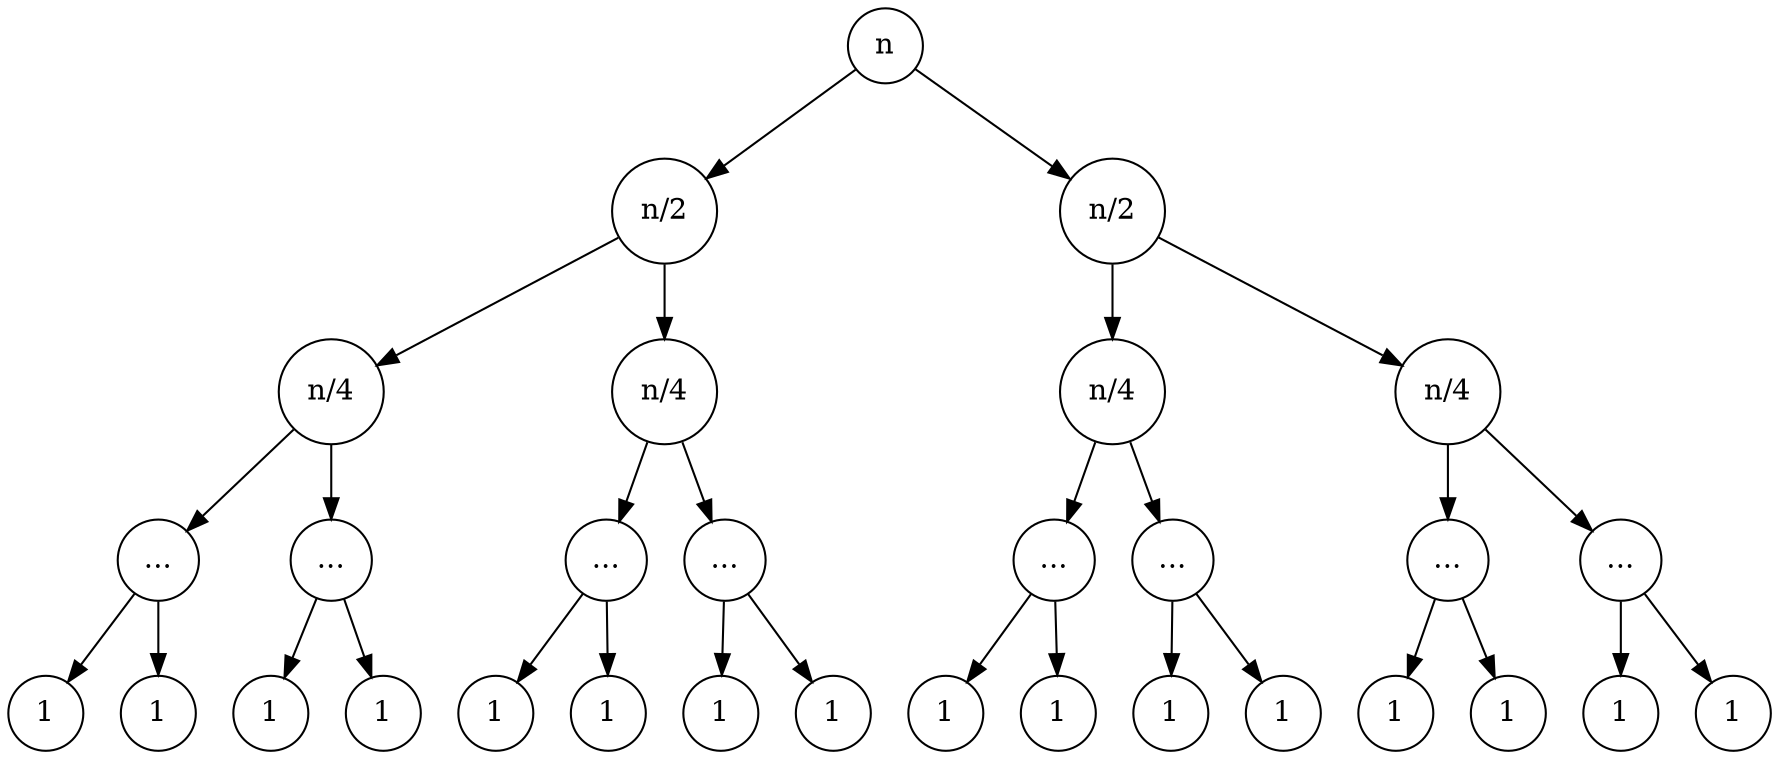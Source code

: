 strict digraph tree
{
graph [center=true]
node [shape=circle]

n2_1 [label = "n/2"]
n2_2 [label = "n/2"]
"n" -> {n2_1, n2_2}

n4_1 [label = "n/4"]
n4_2 [label = "n/4"]
n4_3 [label = "n/4"]
n4_4 [label = "n/4"]
n2_1 -> {n4_1, n4_2}
n2_2 -> {n4_3, n4_4}

dots_1 [label = "..."]
dots_2 [label = "..."]
dots_3 [label = "..."]
dots_4 [label = "..."]
dots_5 [label = "..."]
dots_6 [label = "..."]
dots_7 [label = "..."]
dots_8 [label = "..."]
n4_1 -> {dots_1, dots_2}
n4_2 -> {dots_3, dots_4}
n4_3 -> {dots_5, dots_6}
n4_4 -> {dots_7, dots_8}

n1_1 [label = 1]
n1_2 [label = 1]
n1_3 [label = 1]
n1_4 [label = 1]
n1_5 [label = 1]
n1_6 [label = 1]
n1_7 [label = 1]
n1_8 [label = 1]
n1_9 [label = 1]
n1_10 [label = 1]
n1_11 [label = 1]
n1_12 [label = 1]
n1_13 [label = 1]
n1_14 [label = 1]
n1_15 [label = 1]
n1_16 [label = 1]
dots_1 -> {n1_1, n1_2}
dots_2 -> {n1_3, n1_4}
dots_3 -> {n1_5, n1_6}
dots_4 -> {n1_7, n1_8}
dots_5 -> {n1_9, n1_10}
dots_6 -> {n1_11, n1_12}
dots_7 -> {n1_13, n1_14}
dots_8 -> {n1_15, n1_16}
}
